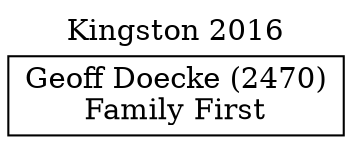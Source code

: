 // House preference flow
digraph "Geoff Doecke (2470)_Kingston_2016" {
	graph [label="Kingston 2016" labelloc=t mclimit=10]
	node [shape=box]
	"Geoff Doecke (2470)" [label="Geoff Doecke (2470)
Family First"]
}
